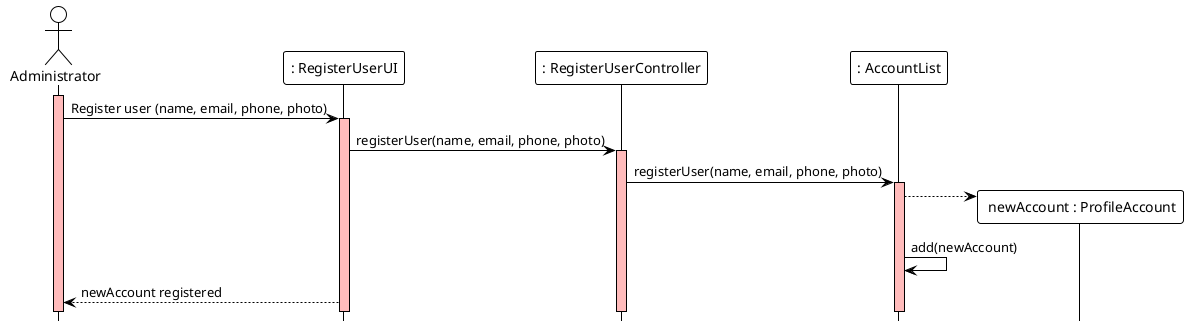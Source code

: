 @startuml
!theme plain
hide footbox
actor Administrator  as Administrator
participant ": RegisterUserUI" as UI
participant ": RegisterUserController" as Controller
participant ": AccountList" as List

activate Administrator #FFBBBB
Administrator ->  UI : Register user (name, email, phone, photo)
activate UI #FFBBBB
UI -> Controller : registerUser(name, email, phone, photo)
activate Controller #FFBBBB
Controller -> List : registerUser(name, email, phone, photo)
activate List #FFBBBB

List -->" newAccount : ProfileAccount" **
List -> List : add(newAccount)

UI --> Administrator : newAccount registered
@enduml